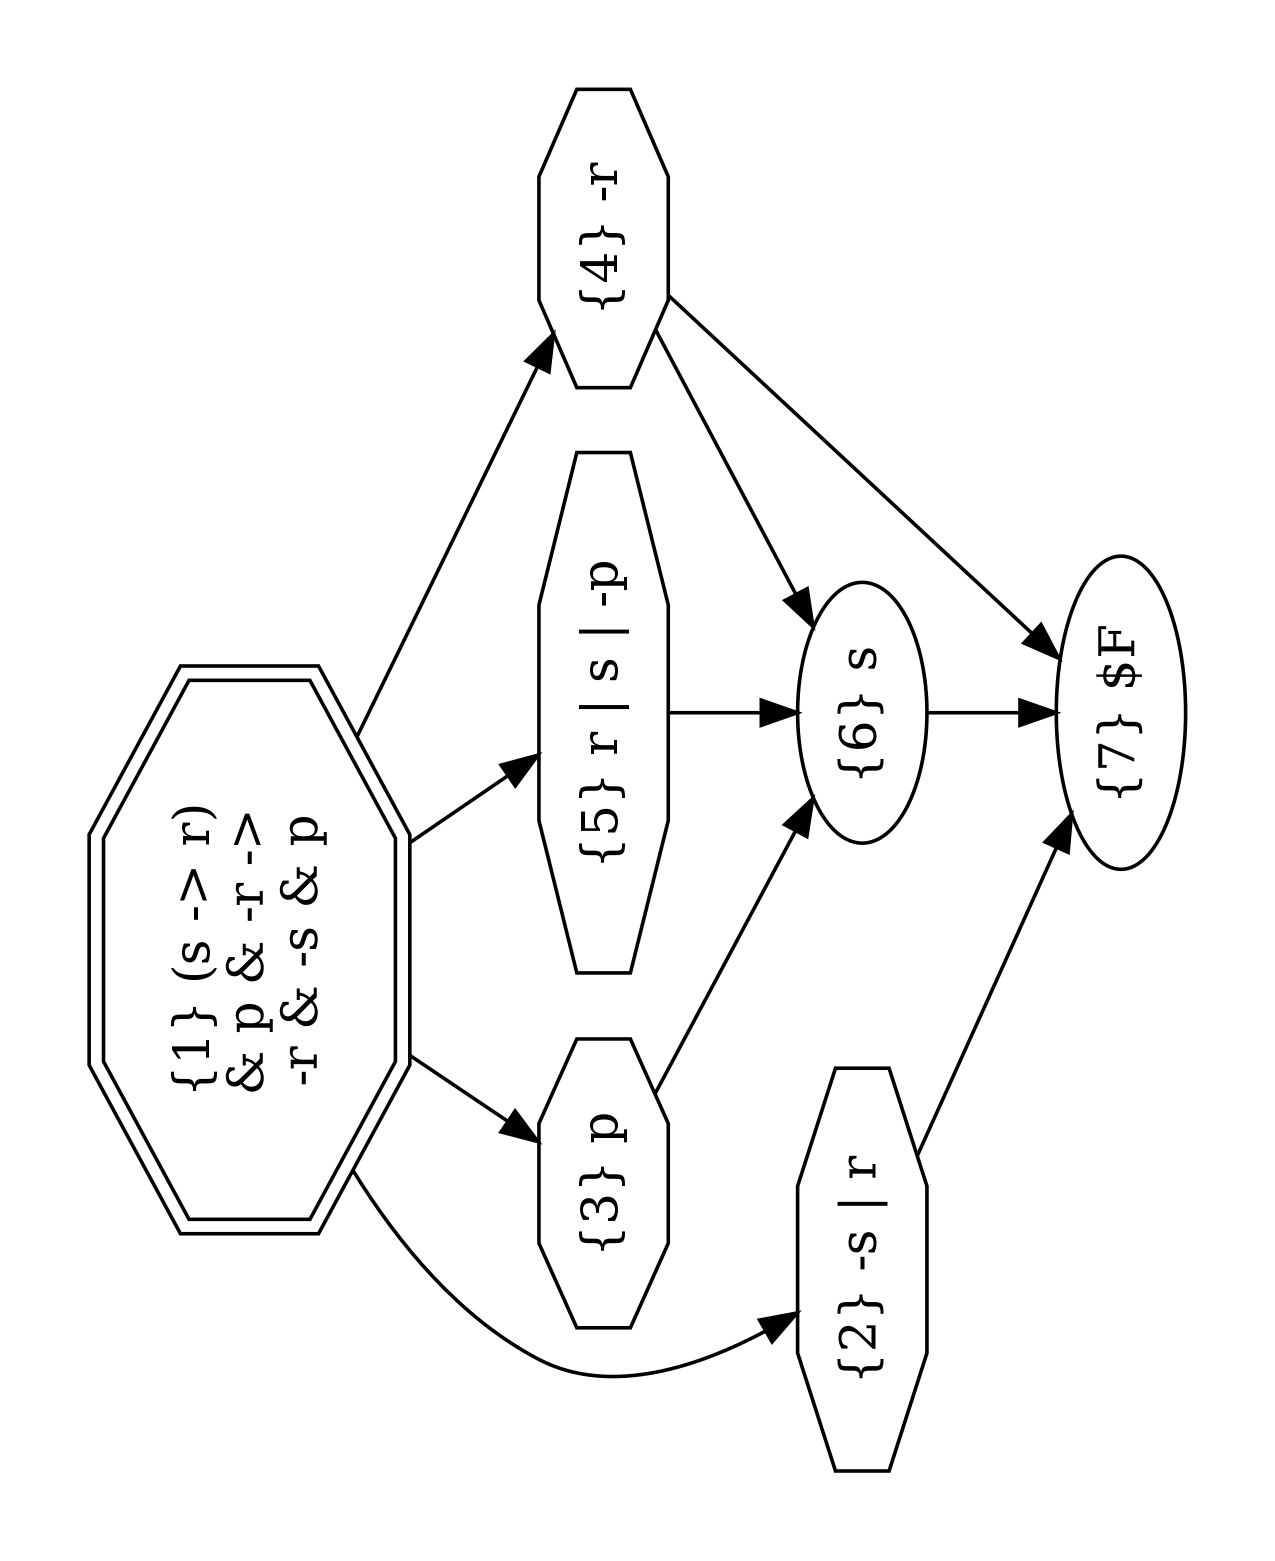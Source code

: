 strict digraph "3p" {
 rotate=90;
 size="10,7.5!";
 margin="0.5,0.5";
 1 [label="{1} (s -> r)\n& p & -r ->\n-r & -s & p", shape="doubleoctagon"];
 2 [label="{2} -s | r", shape="octagon"];
 1 -> 2;
 3 [label="{3} p", shape="octagon"];
 1 -> 3;
 4 [label="{4} -r", shape="octagon"];
 1 -> 4;
 5 [label="{5} r | s | -p", shape="octagon"];
 1 -> 5;
 6 [label="{6} s",shape="ellipse"];
 5 -> 6;
 4 -> 6;
 3 -> 6;
 7 [label="{7} $F",shape="ellipse"];
 2 -> 7;
 6 -> 7;
 4 -> 7;
 root=7; // last step is plausible root
}
